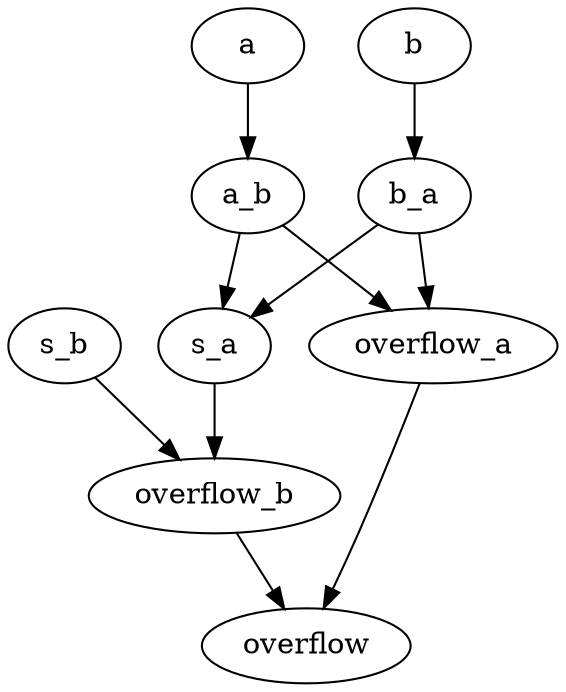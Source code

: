 strict digraph "" {
	a	[complexity=11,
		importance=0.574552805847,
		rank=0.0522320732588];
	a_b	[complexity=9,
		importance=0.510934574394,
		rank=0.056770508266];
	a -> a_b;
	s_a	[complexity=6,
		importance=0.415507305424,
		rank=0.0692512175707];
	overflow_b	[complexity=3,
		importance=0.30417526618,
		rank=0.101391755393];
	s_a -> overflow_b;
	s_b	[complexity=6,
		importance=0.367793497633,
		rank=0.0612989162722];
	s_b -> overflow_b;
	b	[complexity=11,
		importance=0.574552805847,
		rank=0.0522320732588];
	b_a	[complexity=9,
		importance=0.510934574394,
		rank=0.056770508266];
	b -> b_a;
	b_a -> s_a;
	overflow_a	[complexity=3,
		importance=0.292246844874,
		rank=0.0974156149578];
	b_a -> overflow_a;
	overflow	[complexity=0,
		importance=0.180914805629,
		rank=0.0];
	overflow_a -> overflow;
	overflow_b -> overflow;
	a_b -> s_a;
	a_b -> overflow_a;
}
